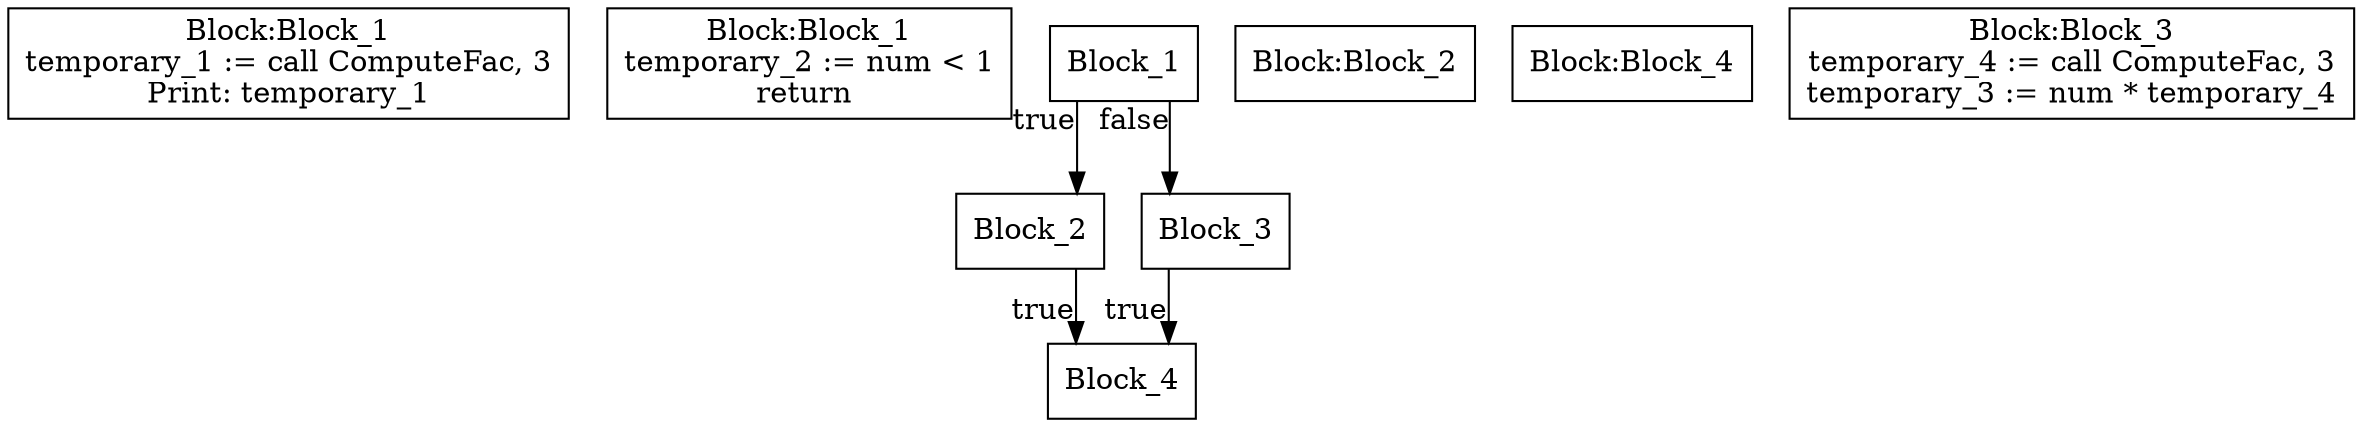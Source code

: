 digraph {
graph [ splines = ortho ]
	node [ shape = box ];
block_0 [label="Block:Block_1
temporary_1 := call ComputeFac, 3
Print: temporary_1"];
block_1 [label="Block:Block_1
temporary_2 := num < 1
return "];
Block_1 -> Block_2 [xlabel = "true"]
block_2 [label="Block:Block_2"];
Block_2 -> Block_4 [xlabel = "true"]
block_3 [label="Block:Block_4"];
Block_1 -> Block_3 [xlabel = "false"]
block_4 [label="Block:Block_3
temporary_4 := call ComputeFac, 3
temporary_3 := num * temporary_4"];
Block_3 -> Block_4 [xlabel = "true"]
}
